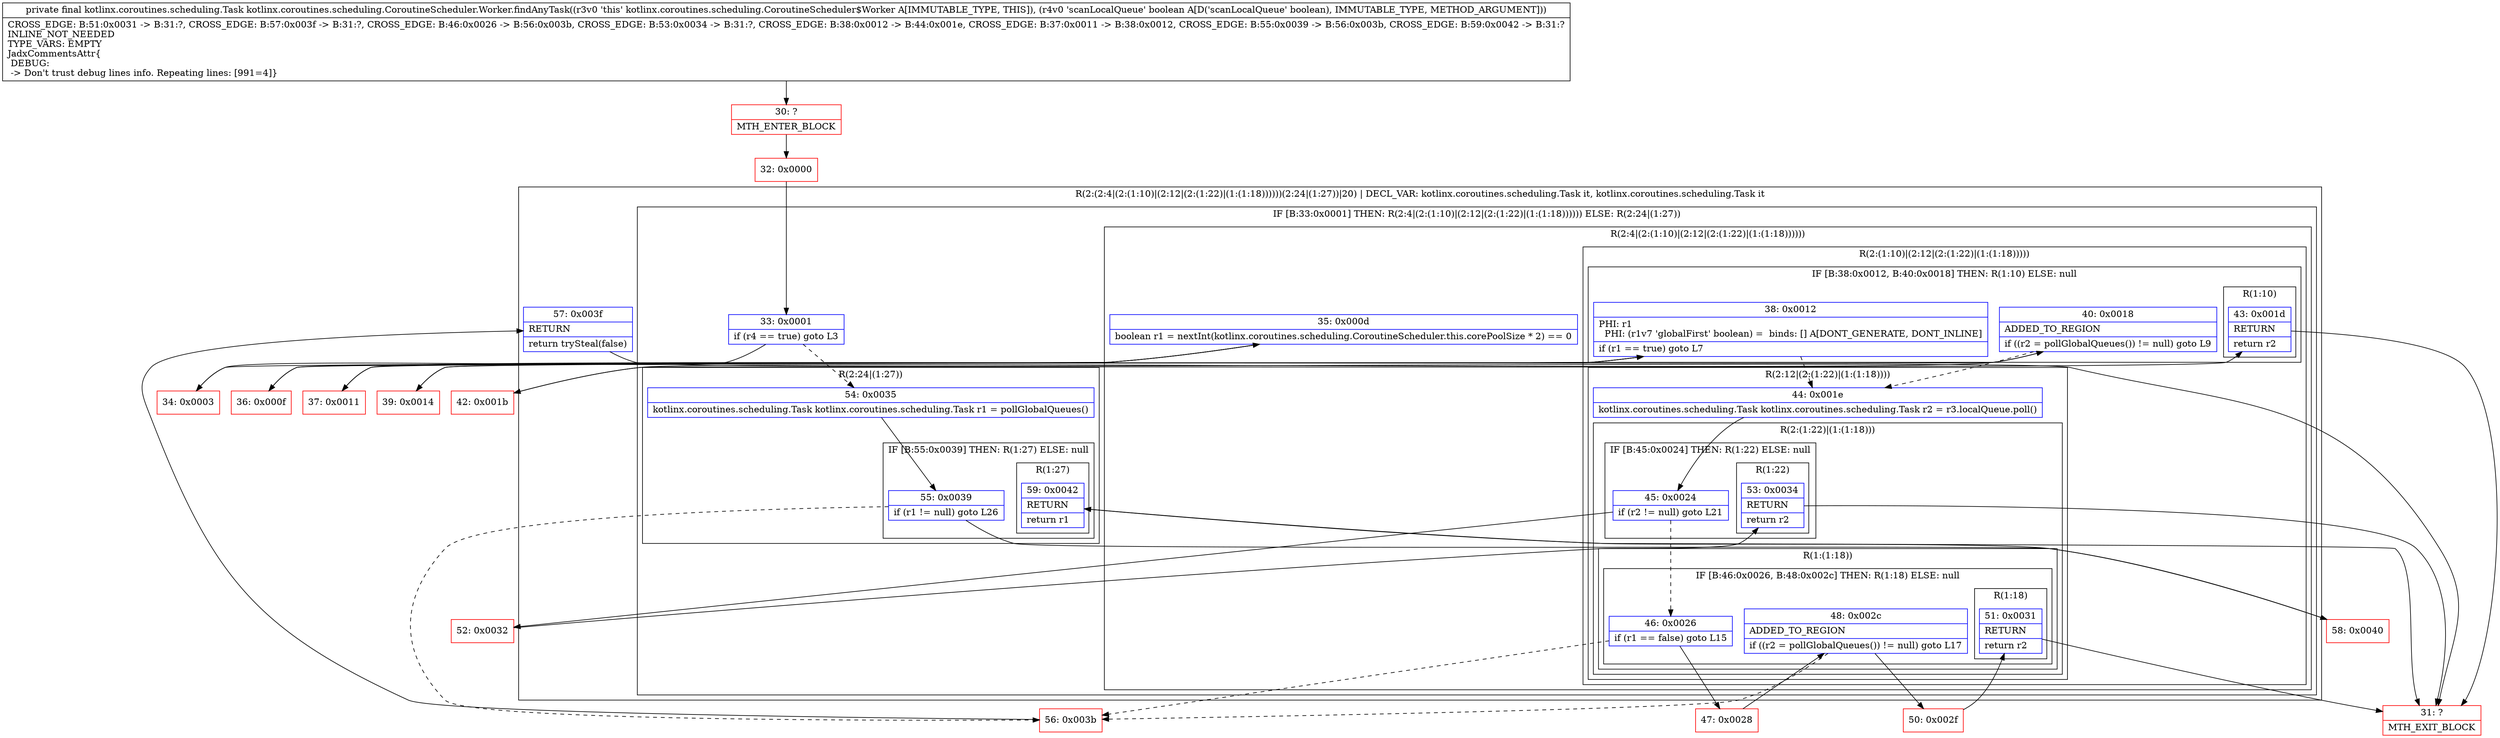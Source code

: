 digraph "CFG forkotlinx.coroutines.scheduling.CoroutineScheduler.Worker.findAnyTask(Z)Lkotlinx\/coroutines\/scheduling\/Task;" {
subgraph cluster_Region_478056900 {
label = "R(2:(2:4|(2:(1:10)|(2:12|(2:(1:22)|(1:(1:18))))))(2:24|(1:27))|20) | DECL_VAR: kotlinx.coroutines.scheduling.Task it, kotlinx.coroutines.scheduling.Task it\l";
node [shape=record,color=blue];
subgraph cluster_IfRegion_632975390 {
label = "IF [B:33:0x0001] THEN: R(2:4|(2:(1:10)|(2:12|(2:(1:22)|(1:(1:18)))))) ELSE: R(2:24|(1:27))";
node [shape=record,color=blue];
Node_33 [shape=record,label="{33\:\ 0x0001|if (r4 == true) goto L3\l}"];
subgraph cluster_Region_224681933 {
label = "R(2:4|(2:(1:10)|(2:12|(2:(1:22)|(1:(1:18))))))";
node [shape=record,color=blue];
Node_35 [shape=record,label="{35\:\ 0x000d|boolean r1 = nextInt(kotlinx.coroutines.scheduling.CoroutineScheduler.this.corePoolSize * 2) == 0\l}"];
subgraph cluster_Region_1679785575 {
label = "R(2:(1:10)|(2:12|(2:(1:22)|(1:(1:18)))))";
node [shape=record,color=blue];
subgraph cluster_IfRegion_1296998826 {
label = "IF [B:38:0x0012, B:40:0x0018] THEN: R(1:10) ELSE: null";
node [shape=record,color=blue];
Node_38 [shape=record,label="{38\:\ 0x0012|PHI: r1 \l  PHI: (r1v7 'globalFirst' boolean) =  binds: [] A[DONT_GENERATE, DONT_INLINE]\l|if (r1 == true) goto L7\l}"];
Node_40 [shape=record,label="{40\:\ 0x0018|ADDED_TO_REGION\l|if ((r2 = pollGlobalQueues()) != null) goto L9\l}"];
subgraph cluster_Region_285490067 {
label = "R(1:10)";
node [shape=record,color=blue];
Node_43 [shape=record,label="{43\:\ 0x001d|RETURN\l|return r2\l}"];
}
}
subgraph cluster_Region_996249014 {
label = "R(2:12|(2:(1:22)|(1:(1:18))))";
node [shape=record,color=blue];
Node_44 [shape=record,label="{44\:\ 0x001e|kotlinx.coroutines.scheduling.Task kotlinx.coroutines.scheduling.Task r2 = r3.localQueue.poll()\l}"];
subgraph cluster_Region_2031909062 {
label = "R(2:(1:22)|(1:(1:18)))";
node [shape=record,color=blue];
subgraph cluster_IfRegion_341059360 {
label = "IF [B:45:0x0024] THEN: R(1:22) ELSE: null";
node [shape=record,color=blue];
Node_45 [shape=record,label="{45\:\ 0x0024|if (r2 != null) goto L21\l}"];
subgraph cluster_Region_749701105 {
label = "R(1:22)";
node [shape=record,color=blue];
Node_53 [shape=record,label="{53\:\ 0x0034|RETURN\l|return r2\l}"];
}
}
subgraph cluster_Region_256957819 {
label = "R(1:(1:18))";
node [shape=record,color=blue];
subgraph cluster_IfRegion_1645882579 {
label = "IF [B:46:0x0026, B:48:0x002c] THEN: R(1:18) ELSE: null";
node [shape=record,color=blue];
Node_46 [shape=record,label="{46\:\ 0x0026|if (r1 == false) goto L15\l}"];
Node_48 [shape=record,label="{48\:\ 0x002c|ADDED_TO_REGION\l|if ((r2 = pollGlobalQueues()) != null) goto L17\l}"];
subgraph cluster_Region_270755504 {
label = "R(1:18)";
node [shape=record,color=blue];
Node_51 [shape=record,label="{51\:\ 0x0031|RETURN\l|return r2\l}"];
}
}
}
}
}
}
}
subgraph cluster_Region_1203828046 {
label = "R(2:24|(1:27))";
node [shape=record,color=blue];
Node_54 [shape=record,label="{54\:\ 0x0035|kotlinx.coroutines.scheduling.Task kotlinx.coroutines.scheduling.Task r1 = pollGlobalQueues()\l}"];
subgraph cluster_IfRegion_1069684543 {
label = "IF [B:55:0x0039] THEN: R(1:27) ELSE: null";
node [shape=record,color=blue];
Node_55 [shape=record,label="{55\:\ 0x0039|if (r1 != null) goto L26\l}"];
subgraph cluster_Region_119265081 {
label = "R(1:27)";
node [shape=record,color=blue];
Node_59 [shape=record,label="{59\:\ 0x0042|RETURN\l|return r1\l}"];
}
}
}
}
Node_57 [shape=record,label="{57\:\ 0x003f|RETURN\l|return trySteal(false)\l}"];
}
Node_30 [shape=record,color=red,label="{30\:\ ?|MTH_ENTER_BLOCK\l}"];
Node_32 [shape=record,color=red,label="{32\:\ 0x0000}"];
Node_34 [shape=record,color=red,label="{34\:\ 0x0003}"];
Node_36 [shape=record,color=red,label="{36\:\ 0x000f}"];
Node_39 [shape=record,color=red,label="{39\:\ 0x0014}"];
Node_42 [shape=record,color=red,label="{42\:\ 0x001b}"];
Node_31 [shape=record,color=red,label="{31\:\ ?|MTH_EXIT_BLOCK\l}"];
Node_47 [shape=record,color=red,label="{47\:\ 0x0028}"];
Node_50 [shape=record,color=red,label="{50\:\ 0x002f}"];
Node_56 [shape=record,color=red,label="{56\:\ 0x003b}"];
Node_52 [shape=record,color=red,label="{52\:\ 0x0032}"];
Node_37 [shape=record,color=red,label="{37\:\ 0x0011}"];
Node_58 [shape=record,color=red,label="{58\:\ 0x0040}"];
MethodNode[shape=record,label="{private final kotlinx.coroutines.scheduling.Task kotlinx.coroutines.scheduling.CoroutineScheduler.Worker.findAnyTask((r3v0 'this' kotlinx.coroutines.scheduling.CoroutineScheduler$Worker A[IMMUTABLE_TYPE, THIS]), (r4v0 'scanLocalQueue' boolean A[D('scanLocalQueue' boolean), IMMUTABLE_TYPE, METHOD_ARGUMENT]))  | CROSS_EDGE: B:51:0x0031 \-\> B:31:?, CROSS_EDGE: B:57:0x003f \-\> B:31:?, CROSS_EDGE: B:46:0x0026 \-\> B:56:0x003b, CROSS_EDGE: B:53:0x0034 \-\> B:31:?, CROSS_EDGE: B:38:0x0012 \-\> B:44:0x001e, CROSS_EDGE: B:37:0x0011 \-\> B:38:0x0012, CROSS_EDGE: B:55:0x0039 \-\> B:56:0x003b, CROSS_EDGE: B:59:0x0042 \-\> B:31:?\lINLINE_NOT_NEEDED\lTYPE_VARS: EMPTY\lJadxCommentsAttr\{\l DEBUG: \l \-\> Don't trust debug lines info. Repeating lines: [991=4]\}\l}"];
MethodNode -> Node_30;Node_33 -> Node_34;
Node_33 -> Node_54[style=dashed];
Node_35 -> Node_36;
Node_35 -> Node_37;
Node_38 -> Node_39;
Node_38 -> Node_44[style=dashed];
Node_40 -> Node_42;
Node_40 -> Node_44[style=dashed];
Node_43 -> Node_31;
Node_44 -> Node_45;
Node_45 -> Node_46[style=dashed];
Node_45 -> Node_52;
Node_53 -> Node_31;
Node_46 -> Node_47;
Node_46 -> Node_56[style=dashed];
Node_48 -> Node_50;
Node_48 -> Node_56[style=dashed];
Node_51 -> Node_31;
Node_54 -> Node_55;
Node_55 -> Node_56[style=dashed];
Node_55 -> Node_58;
Node_59 -> Node_31;
Node_57 -> Node_31;
Node_30 -> Node_32;
Node_32 -> Node_33;
Node_34 -> Node_35;
Node_36 -> Node_38;
Node_39 -> Node_40;
Node_42 -> Node_43;
Node_47 -> Node_48;
Node_50 -> Node_51;
Node_56 -> Node_57;
Node_52 -> Node_53;
Node_37 -> Node_38;
Node_58 -> Node_59;
}

